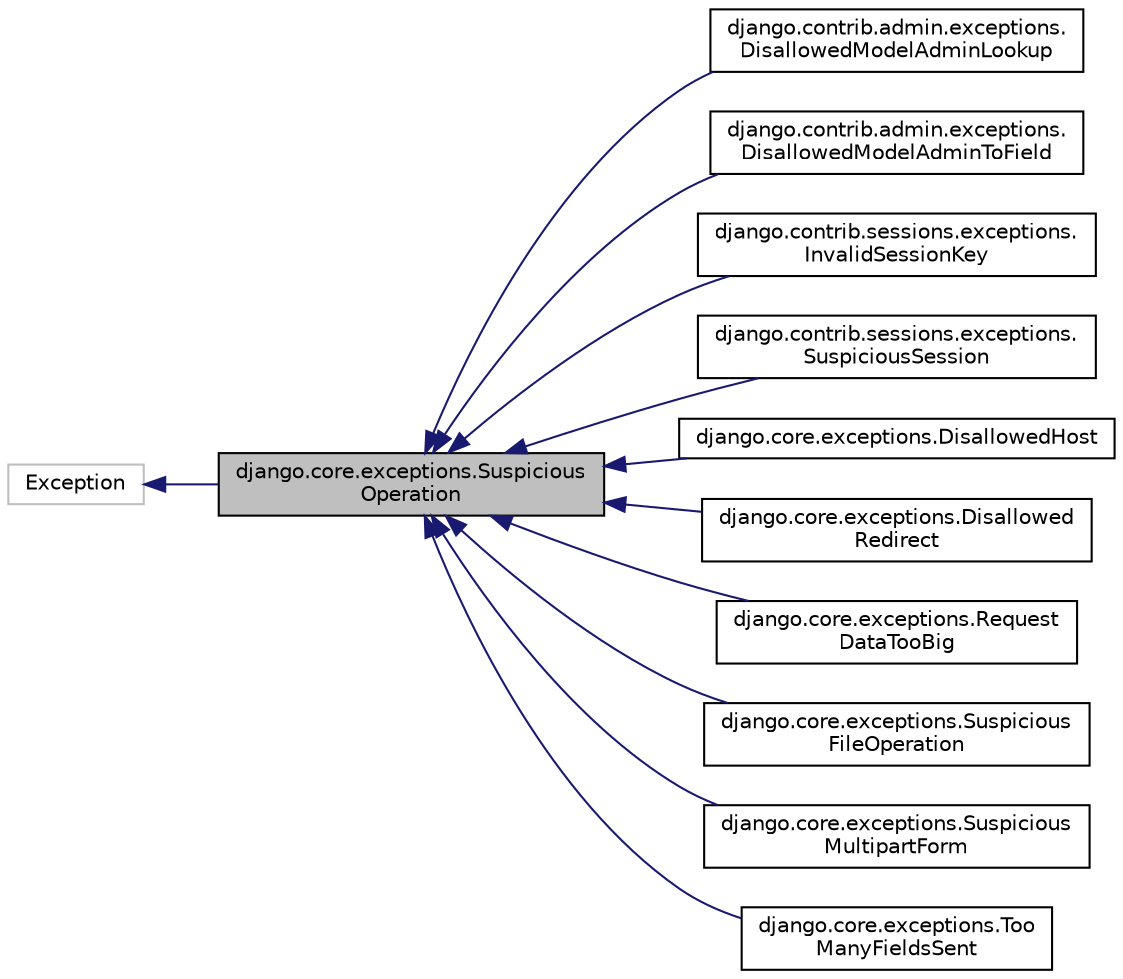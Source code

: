 digraph "django.core.exceptions.SuspiciousOperation"
{
 // LATEX_PDF_SIZE
  edge [fontname="Helvetica",fontsize="10",labelfontname="Helvetica",labelfontsize="10"];
  node [fontname="Helvetica",fontsize="10",shape=record];
  rankdir="LR";
  Node1 [label="django.core.exceptions.Suspicious\lOperation",height=0.2,width=0.4,color="black", fillcolor="grey75", style="filled", fontcolor="black",tooltip=" "];
  Node2 -> Node1 [dir="back",color="midnightblue",fontsize="10",style="solid",fontname="Helvetica"];
  Node2 [label="Exception",height=0.2,width=0.4,color="grey75", fillcolor="white", style="filled",tooltip=" "];
  Node1 -> Node3 [dir="back",color="midnightblue",fontsize="10",style="solid",fontname="Helvetica"];
  Node3 [label="django.contrib.admin.exceptions.\lDisallowedModelAdminLookup",height=0.2,width=0.4,color="black", fillcolor="white", style="filled",URL="$classdjango_1_1contrib_1_1admin_1_1exceptions_1_1_disallowed_model_admin_lookup.html",tooltip=" "];
  Node1 -> Node4 [dir="back",color="midnightblue",fontsize="10",style="solid",fontname="Helvetica"];
  Node4 [label="django.contrib.admin.exceptions.\lDisallowedModelAdminToField",height=0.2,width=0.4,color="black", fillcolor="white", style="filled",URL="$classdjango_1_1contrib_1_1admin_1_1exceptions_1_1_disallowed_model_admin_to_field.html",tooltip=" "];
  Node1 -> Node5 [dir="back",color="midnightblue",fontsize="10",style="solid",fontname="Helvetica"];
  Node5 [label="django.contrib.sessions.exceptions.\lInvalidSessionKey",height=0.2,width=0.4,color="black", fillcolor="white", style="filled",URL="$classdjango_1_1contrib_1_1sessions_1_1exceptions_1_1_invalid_session_key.html",tooltip=" "];
  Node1 -> Node6 [dir="back",color="midnightblue",fontsize="10",style="solid",fontname="Helvetica"];
  Node6 [label="django.contrib.sessions.exceptions.\lSuspiciousSession",height=0.2,width=0.4,color="black", fillcolor="white", style="filled",URL="$classdjango_1_1contrib_1_1sessions_1_1exceptions_1_1_suspicious_session.html",tooltip=" "];
  Node1 -> Node7 [dir="back",color="midnightblue",fontsize="10",style="solid",fontname="Helvetica"];
  Node7 [label="django.core.exceptions.DisallowedHost",height=0.2,width=0.4,color="black", fillcolor="white", style="filled",URL="$classdjango_1_1core_1_1exceptions_1_1_disallowed_host.html",tooltip=" "];
  Node1 -> Node8 [dir="back",color="midnightblue",fontsize="10",style="solid",fontname="Helvetica"];
  Node8 [label="django.core.exceptions.Disallowed\lRedirect",height=0.2,width=0.4,color="black", fillcolor="white", style="filled",URL="$classdjango_1_1core_1_1exceptions_1_1_disallowed_redirect.html",tooltip=" "];
  Node1 -> Node9 [dir="back",color="midnightblue",fontsize="10",style="solid",fontname="Helvetica"];
  Node9 [label="django.core.exceptions.Request\lDataTooBig",height=0.2,width=0.4,color="black", fillcolor="white", style="filled",URL="$classdjango_1_1core_1_1exceptions_1_1_request_data_too_big.html",tooltip=" "];
  Node1 -> Node10 [dir="back",color="midnightblue",fontsize="10",style="solid",fontname="Helvetica"];
  Node10 [label="django.core.exceptions.Suspicious\lFileOperation",height=0.2,width=0.4,color="black", fillcolor="white", style="filled",URL="$classdjango_1_1core_1_1exceptions_1_1_suspicious_file_operation.html",tooltip=" "];
  Node1 -> Node11 [dir="back",color="midnightblue",fontsize="10",style="solid",fontname="Helvetica"];
  Node11 [label="django.core.exceptions.Suspicious\lMultipartForm",height=0.2,width=0.4,color="black", fillcolor="white", style="filled",URL="$classdjango_1_1core_1_1exceptions_1_1_suspicious_multipart_form.html",tooltip=" "];
  Node1 -> Node12 [dir="back",color="midnightblue",fontsize="10",style="solid",fontname="Helvetica"];
  Node12 [label="django.core.exceptions.Too\lManyFieldsSent",height=0.2,width=0.4,color="black", fillcolor="white", style="filled",URL="$classdjango_1_1core_1_1exceptions_1_1_too_many_fields_sent.html",tooltip=" "];
}

